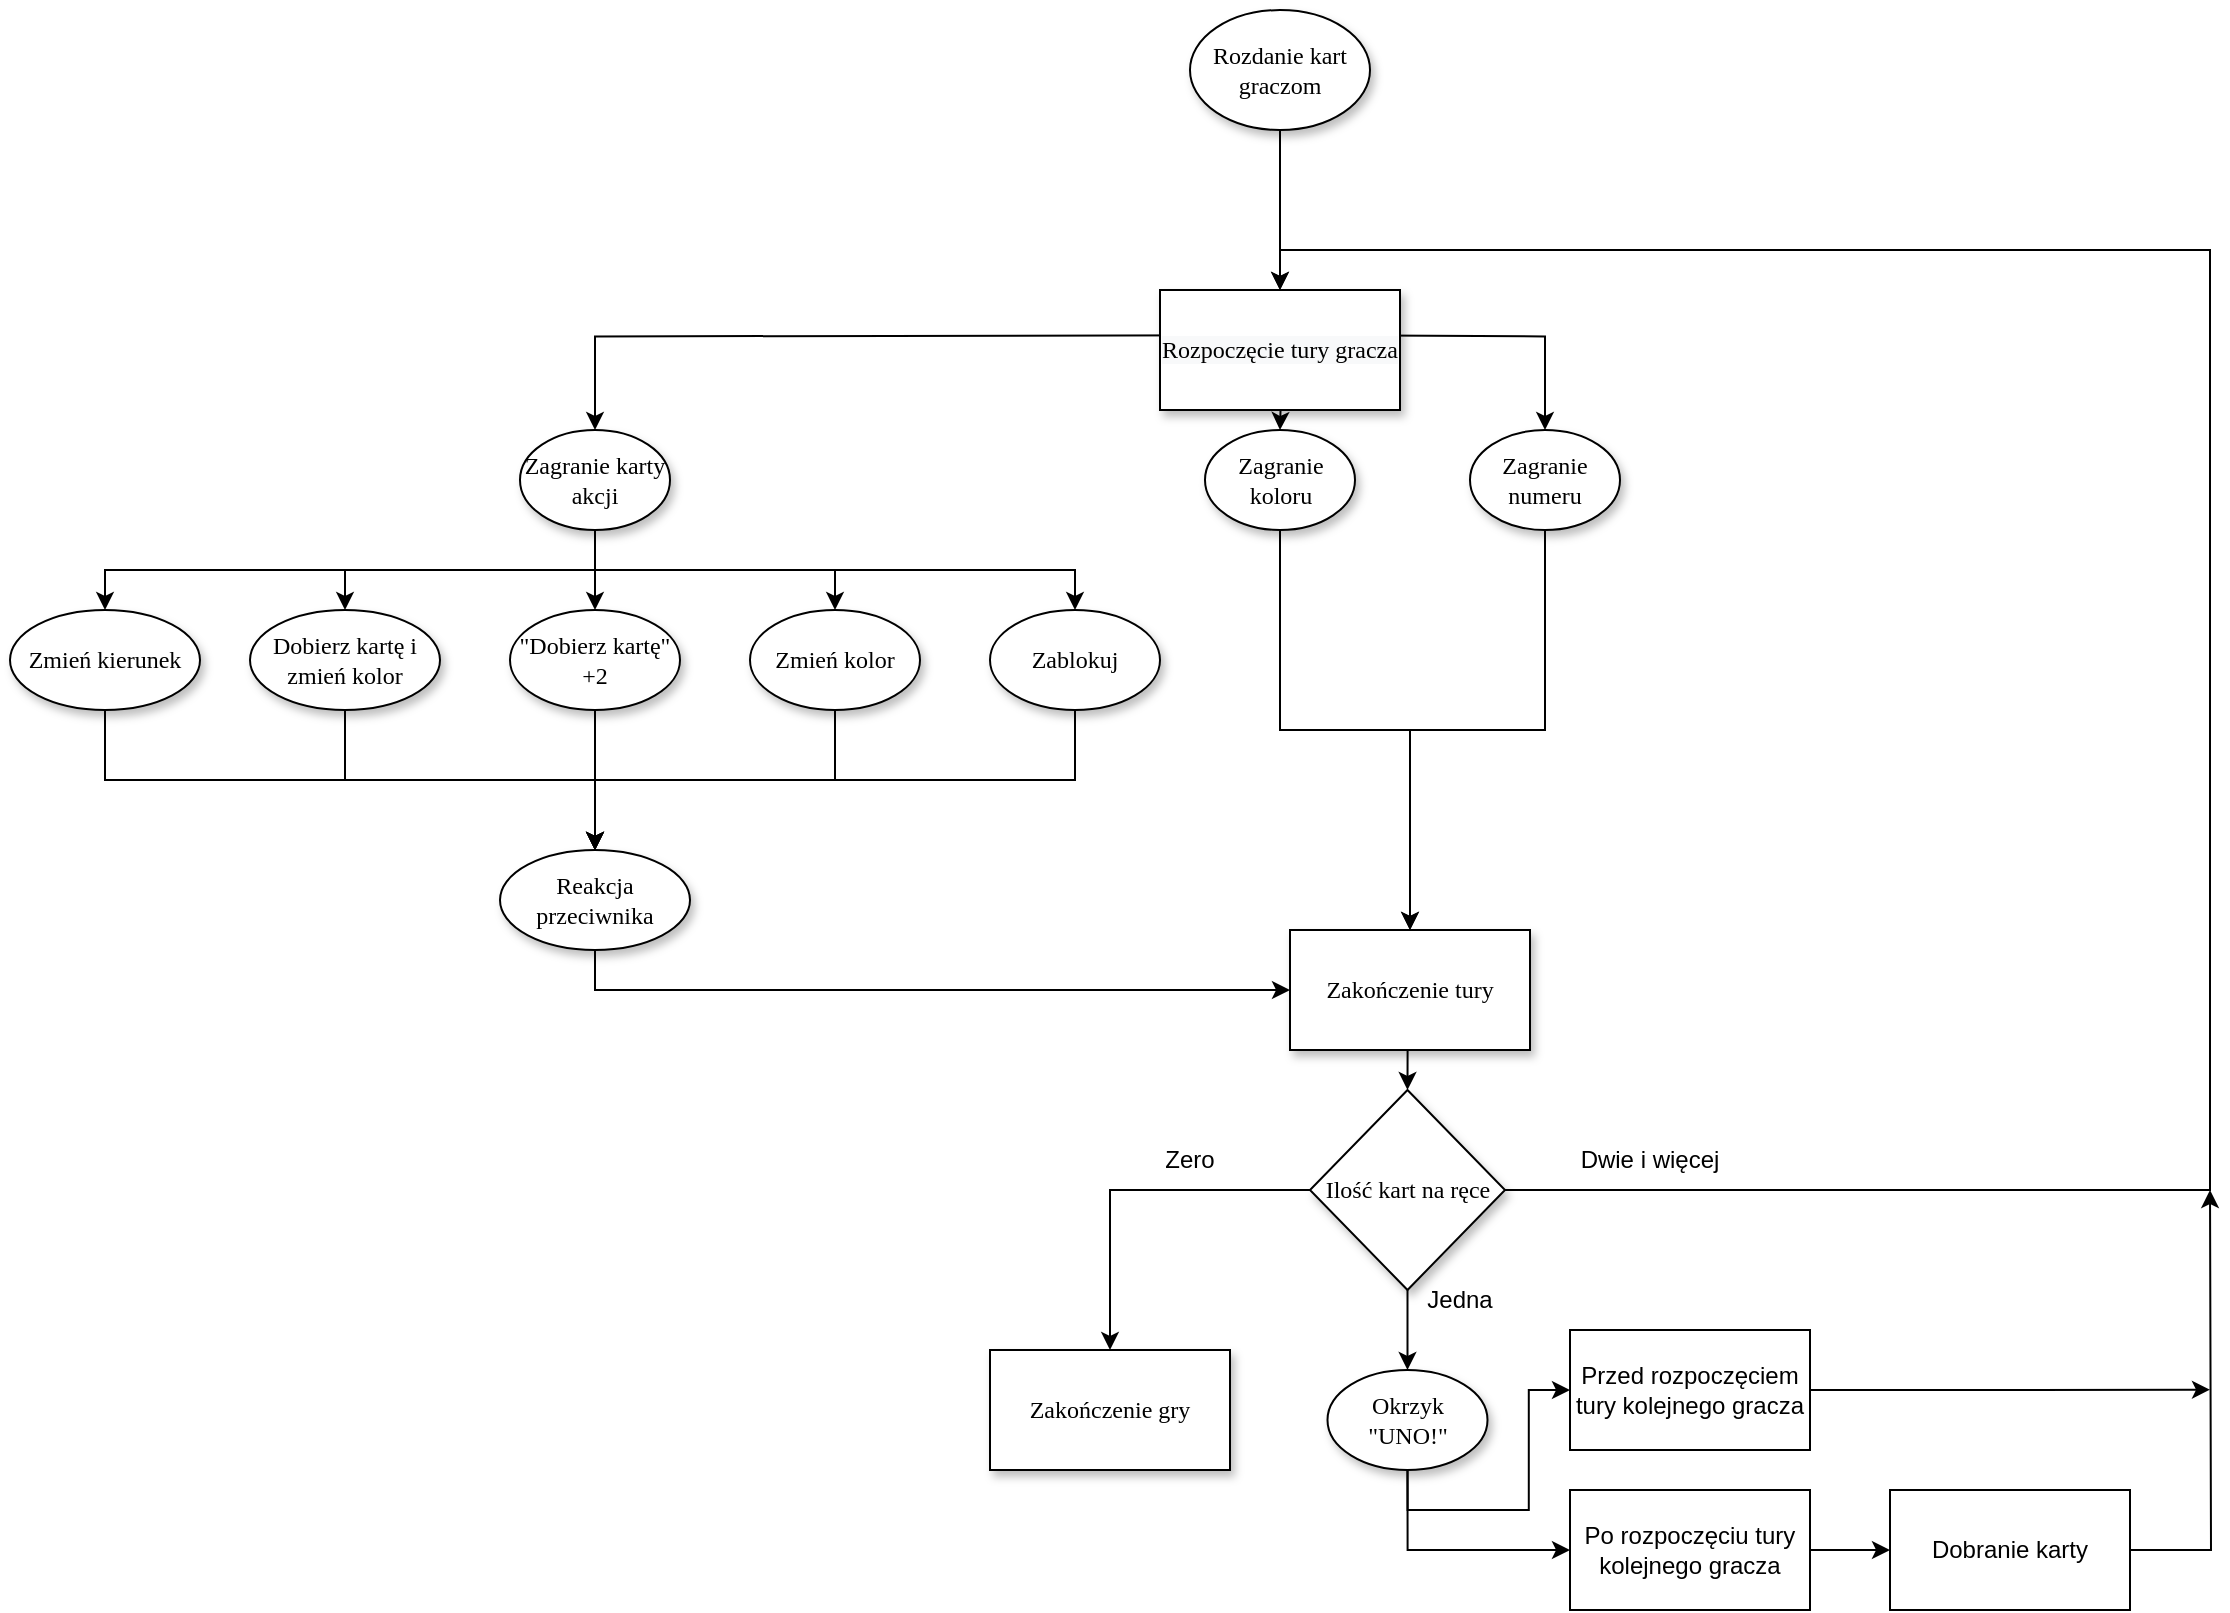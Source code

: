 <mxfile version="15.4.0" type="github">
  <diagram name="Page-1" id="42789a77-a242-8287-6e28-9cd8cfd52e62">
    <mxGraphModel dx="2522" dy="762" grid="1" gridSize="10" guides="1" tooltips="1" connect="1" arrows="1" fold="1" page="1" pageScale="1" pageWidth="1100" pageHeight="850" background="none" math="0" shadow="0">
      <root>
        <mxCell id="0" />
        <mxCell id="1" parent="0" />
        <mxCell id="2AZEdpOed7lD3HeZsmXa-54" style="edgeStyle=orthogonalEdgeStyle;rounded=0;orthogonalLoop=1;jettySize=auto;html=1;exitX=0.5;exitY=1;exitDx=0;exitDy=0;entryX=0.5;entryY=0;entryDx=0;entryDy=0;" edge="1" parent="1" source="1ea317790d2ca983-1" target="2AZEdpOed7lD3HeZsmXa-53">
          <mxGeometry relative="1" as="geometry" />
        </mxCell>
        <mxCell id="1ea317790d2ca983-1" value="Rozdanie kart graczom" style="ellipse;whiteSpace=wrap;html=1;rounded=0;shadow=1;comic=0;labelBackgroundColor=none;strokeWidth=1;fontFamily=Verdana;fontSize=12;align=center;" parent="1" vertex="1">
          <mxGeometry x="450" y="20" width="90" height="60" as="geometry" />
        </mxCell>
        <mxCell id="2AZEdpOed7lD3HeZsmXa-4" style="edgeStyle=orthogonalEdgeStyle;rounded=0;orthogonalLoop=1;jettySize=auto;html=1;exitX=0;exitY=1;exitDx=0;exitDy=0;entryX=0.5;entryY=0;entryDx=0;entryDy=0;" edge="1" parent="1" target="1ea317790d2ca983-9">
          <mxGeometry relative="1" as="geometry">
            <mxPoint x="468.483" y="182.678" as="sourcePoint" />
          </mxGeometry>
        </mxCell>
        <mxCell id="2AZEdpOed7lD3HeZsmXa-5" style="edgeStyle=orthogonalEdgeStyle;rounded=0;orthogonalLoop=1;jettySize=auto;html=1;exitX=0.5;exitY=1;exitDx=0;exitDy=0;entryX=0.5;entryY=0;entryDx=0;entryDy=0;" edge="1" parent="1" target="2AZEdpOed7lD3HeZsmXa-2">
          <mxGeometry relative="1" as="geometry">
            <mxPoint x="495" y="190.0" as="sourcePoint" />
          </mxGeometry>
        </mxCell>
        <mxCell id="2AZEdpOed7lD3HeZsmXa-6" style="edgeStyle=orthogonalEdgeStyle;rounded=0;orthogonalLoop=1;jettySize=auto;html=1;exitX=1;exitY=1;exitDx=0;exitDy=0;" edge="1" parent="1" target="2AZEdpOed7lD3HeZsmXa-3">
          <mxGeometry relative="1" as="geometry">
            <mxPoint x="521.517" y="182.678" as="sourcePoint" />
          </mxGeometry>
        </mxCell>
        <mxCell id="2AZEdpOed7lD3HeZsmXa-15" style="edgeStyle=orthogonalEdgeStyle;rounded=0;orthogonalLoop=1;jettySize=auto;html=1;exitX=0.5;exitY=1;exitDx=0;exitDy=0;entryX=0.5;entryY=0;entryDx=0;entryDy=0;" edge="1" parent="1" source="1ea317790d2ca983-9" target="2AZEdpOed7lD3HeZsmXa-14">
          <mxGeometry relative="1" as="geometry" />
        </mxCell>
        <mxCell id="2AZEdpOed7lD3HeZsmXa-16" style="edgeStyle=orthogonalEdgeStyle;rounded=0;orthogonalLoop=1;jettySize=auto;html=1;exitX=0.5;exitY=1;exitDx=0;exitDy=0;entryX=0.5;entryY=0;entryDx=0;entryDy=0;" edge="1" parent="1" source="1ea317790d2ca983-9" target="2AZEdpOed7lD3HeZsmXa-12">
          <mxGeometry relative="1" as="geometry" />
        </mxCell>
        <mxCell id="2AZEdpOed7lD3HeZsmXa-17" style="edgeStyle=orthogonalEdgeStyle;rounded=0;orthogonalLoop=1;jettySize=auto;html=1;exitX=0.5;exitY=1;exitDx=0;exitDy=0;" edge="1" parent="1" source="1ea317790d2ca983-9" target="2AZEdpOed7lD3HeZsmXa-13">
          <mxGeometry relative="1" as="geometry" />
        </mxCell>
        <mxCell id="2AZEdpOed7lD3HeZsmXa-21" style="edgeStyle=orthogonalEdgeStyle;rounded=0;orthogonalLoop=1;jettySize=auto;html=1;exitX=0.5;exitY=1;exitDx=0;exitDy=0;entryX=0.5;entryY=0;entryDx=0;entryDy=0;" edge="1" parent="1" source="1ea317790d2ca983-9" target="2AZEdpOed7lD3HeZsmXa-18">
          <mxGeometry relative="1" as="geometry">
            <mxPoint x="-202.5" y="320" as="targetPoint" />
          </mxGeometry>
        </mxCell>
        <mxCell id="2AZEdpOed7lD3HeZsmXa-22" style="edgeStyle=orthogonalEdgeStyle;rounded=0;orthogonalLoop=1;jettySize=auto;html=1;exitX=0.5;exitY=1;exitDx=0;exitDy=0;entryX=0.5;entryY=0;entryDx=0;entryDy=0;" edge="1" parent="1" source="1ea317790d2ca983-9" target="2AZEdpOed7lD3HeZsmXa-19">
          <mxGeometry relative="1" as="geometry" />
        </mxCell>
        <mxCell id="1ea317790d2ca983-9" value="Zagranie karty akcji" style="ellipse;whiteSpace=wrap;html=1;rounded=0;shadow=1;comic=0;labelBackgroundColor=none;strokeWidth=1;fontFamily=Verdana;fontSize=12;align=center;" parent="1" vertex="1">
          <mxGeometry x="115" y="230" width="75" height="50" as="geometry" />
        </mxCell>
        <mxCell id="2AZEdpOed7lD3HeZsmXa-9" style="edgeStyle=orthogonalEdgeStyle;rounded=0;orthogonalLoop=1;jettySize=auto;html=1;exitX=0.5;exitY=1;exitDx=0;exitDy=0;" edge="1" parent="1" source="2AZEdpOed7lD3HeZsmXa-2" target="2AZEdpOed7lD3HeZsmXa-57">
          <mxGeometry relative="1" as="geometry">
            <mxPoint x="460" y="490" as="targetPoint" />
          </mxGeometry>
        </mxCell>
        <mxCell id="2AZEdpOed7lD3HeZsmXa-2" value="Zagranie koloru" style="ellipse;whiteSpace=wrap;html=1;rounded=0;shadow=1;comic=0;labelBackgroundColor=none;strokeWidth=1;fontFamily=Verdana;fontSize=12;align=center;" vertex="1" parent="1">
          <mxGeometry x="457.5" y="230" width="75" height="50" as="geometry" />
        </mxCell>
        <mxCell id="2AZEdpOed7lD3HeZsmXa-10" style="edgeStyle=orthogonalEdgeStyle;rounded=0;orthogonalLoop=1;jettySize=auto;html=1;exitX=0.5;exitY=1;exitDx=0;exitDy=0;entryX=0.5;entryY=0;entryDx=0;entryDy=0;" edge="1" parent="1" source="2AZEdpOed7lD3HeZsmXa-3" target="2AZEdpOed7lD3HeZsmXa-57">
          <mxGeometry relative="1" as="geometry">
            <mxPoint x="560" y="490.0" as="targetPoint" />
          </mxGeometry>
        </mxCell>
        <mxCell id="2AZEdpOed7lD3HeZsmXa-3" value="Zagranie numeru" style="ellipse;whiteSpace=wrap;html=1;rounded=0;shadow=1;comic=0;labelBackgroundColor=none;strokeWidth=1;fontFamily=Verdana;fontSize=12;align=center;" vertex="1" parent="1">
          <mxGeometry x="590" y="230" width="75" height="50" as="geometry" />
        </mxCell>
        <mxCell id="2AZEdpOed7lD3HeZsmXa-33" style="edgeStyle=orthogonalEdgeStyle;rounded=0;orthogonalLoop=1;jettySize=auto;html=1;exitX=0.5;exitY=1;exitDx=0;exitDy=0;entryX=0.5;entryY=0;entryDx=0;entryDy=0;" edge="1" parent="1" source="2AZEdpOed7lD3HeZsmXa-12" target="2AZEdpOed7lD3HeZsmXa-29">
          <mxGeometry relative="1" as="geometry" />
        </mxCell>
        <mxCell id="2AZEdpOed7lD3HeZsmXa-12" value="Zmień kolor" style="ellipse;whiteSpace=wrap;html=1;rounded=0;shadow=1;comic=0;labelBackgroundColor=none;strokeWidth=1;fontFamily=Verdana;fontSize=12;align=center;" vertex="1" parent="1">
          <mxGeometry x="230" y="320" width="85" height="50" as="geometry" />
        </mxCell>
        <mxCell id="2AZEdpOed7lD3HeZsmXa-34" style="edgeStyle=orthogonalEdgeStyle;rounded=0;orthogonalLoop=1;jettySize=auto;html=1;exitX=0.5;exitY=1;exitDx=0;exitDy=0;" edge="1" parent="1" source="2AZEdpOed7lD3HeZsmXa-13" target="2AZEdpOed7lD3HeZsmXa-29">
          <mxGeometry relative="1" as="geometry">
            <mxPoint x="160" y="430" as="targetPoint" />
          </mxGeometry>
        </mxCell>
        <mxCell id="2AZEdpOed7lD3HeZsmXa-13" value="Zablokuj" style="ellipse;whiteSpace=wrap;html=1;rounded=0;shadow=1;comic=0;labelBackgroundColor=none;strokeWidth=1;fontFamily=Verdana;fontSize=12;align=center;" vertex="1" parent="1">
          <mxGeometry x="350" y="320" width="85" height="50" as="geometry" />
        </mxCell>
        <mxCell id="2AZEdpOed7lD3HeZsmXa-32" style="edgeStyle=orthogonalEdgeStyle;rounded=0;orthogonalLoop=1;jettySize=auto;html=1;exitX=0.5;exitY=1;exitDx=0;exitDy=0;entryX=0.5;entryY=0;entryDx=0;entryDy=0;" edge="1" parent="1" source="2AZEdpOed7lD3HeZsmXa-14" target="2AZEdpOed7lD3HeZsmXa-29">
          <mxGeometry relative="1" as="geometry" />
        </mxCell>
        <mxCell id="2AZEdpOed7lD3HeZsmXa-14" value="&quot;Dobierz kartę&quot; +2" style="ellipse;whiteSpace=wrap;html=1;rounded=0;shadow=1;comic=0;labelBackgroundColor=none;strokeWidth=1;fontFamily=Verdana;fontSize=12;align=center;" vertex="1" parent="1">
          <mxGeometry x="110" y="320" width="85" height="50" as="geometry" />
        </mxCell>
        <mxCell id="2AZEdpOed7lD3HeZsmXa-30" style="edgeStyle=orthogonalEdgeStyle;rounded=0;orthogonalLoop=1;jettySize=auto;html=1;exitX=0.5;exitY=1;exitDx=0;exitDy=0;" edge="1" parent="1" source="2AZEdpOed7lD3HeZsmXa-18" target="2AZEdpOed7lD3HeZsmXa-29">
          <mxGeometry relative="1" as="geometry" />
        </mxCell>
        <mxCell id="2AZEdpOed7lD3HeZsmXa-18" value="Zmień kierunek" style="ellipse;whiteSpace=wrap;html=1;rounded=0;shadow=1;comic=0;labelBackgroundColor=none;strokeWidth=1;fontFamily=Verdana;fontSize=12;align=center;" vertex="1" parent="1">
          <mxGeometry x="-140" y="320" width="95" height="50" as="geometry" />
        </mxCell>
        <mxCell id="2AZEdpOed7lD3HeZsmXa-31" style="edgeStyle=orthogonalEdgeStyle;rounded=0;orthogonalLoop=1;jettySize=auto;html=1;exitX=0.5;exitY=1;exitDx=0;exitDy=0;entryX=0.5;entryY=0;entryDx=0;entryDy=0;" edge="1" parent="1" source="2AZEdpOed7lD3HeZsmXa-19" target="2AZEdpOed7lD3HeZsmXa-29">
          <mxGeometry relative="1" as="geometry" />
        </mxCell>
        <mxCell id="2AZEdpOed7lD3HeZsmXa-19" value="Dobierz kartę i zmień kolor" style="ellipse;whiteSpace=wrap;html=1;rounded=0;shadow=1;comic=0;labelBackgroundColor=none;strokeWidth=1;fontFamily=Verdana;fontSize=12;align=center;" vertex="1" parent="1">
          <mxGeometry x="-20" y="320" width="95" height="50" as="geometry" />
        </mxCell>
        <mxCell id="2AZEdpOed7lD3HeZsmXa-62" style="edgeStyle=orthogonalEdgeStyle;rounded=0;orthogonalLoop=1;jettySize=auto;html=1;exitX=0.5;exitY=1;exitDx=0;exitDy=0;entryX=0;entryY=0.5;entryDx=0;entryDy=0;" edge="1" parent="1" source="2AZEdpOed7lD3HeZsmXa-29" target="2AZEdpOed7lD3HeZsmXa-57">
          <mxGeometry relative="1" as="geometry" />
        </mxCell>
        <mxCell id="2AZEdpOed7lD3HeZsmXa-29" value="Reakcja przeciwnika" style="ellipse;whiteSpace=wrap;html=1;rounded=0;shadow=1;comic=0;labelBackgroundColor=none;strokeWidth=1;fontFamily=Verdana;fontSize=12;align=center;" vertex="1" parent="1">
          <mxGeometry x="105" y="440" width="95" height="50" as="geometry" />
        </mxCell>
        <mxCell id="2AZEdpOed7lD3HeZsmXa-45" style="edgeStyle=orthogonalEdgeStyle;rounded=0;orthogonalLoop=1;jettySize=auto;html=1;exitX=0.5;exitY=1;exitDx=0;exitDy=0;entryX=0.5;entryY=0;entryDx=0;entryDy=0;" edge="1" parent="1" source="2AZEdpOed7lD3HeZsmXa-39" target="2AZEdpOed7lD3HeZsmXa-44">
          <mxGeometry relative="1" as="geometry" />
        </mxCell>
        <mxCell id="2AZEdpOed7lD3HeZsmXa-56" style="edgeStyle=orthogonalEdgeStyle;rounded=0;orthogonalLoop=1;jettySize=auto;html=1;exitX=1;exitY=0.5;exitDx=0;exitDy=0;entryX=0.5;entryY=0;entryDx=0;entryDy=0;" edge="1" parent="1" source="2AZEdpOed7lD3HeZsmXa-39" target="2AZEdpOed7lD3HeZsmXa-53">
          <mxGeometry relative="1" as="geometry">
            <mxPoint x="760" y="521.379" as="targetPoint" />
            <Array as="points">
              <mxPoint x="960" y="610" />
              <mxPoint x="960" y="140" />
              <mxPoint x="495" y="140" />
            </Array>
          </mxGeometry>
        </mxCell>
        <mxCell id="2AZEdpOed7lD3HeZsmXa-66" style="edgeStyle=orthogonalEdgeStyle;rounded=0;orthogonalLoop=1;jettySize=auto;html=1;exitX=0;exitY=0.5;exitDx=0;exitDy=0;entryX=0.5;entryY=0;entryDx=0;entryDy=0;" edge="1" parent="1" source="2AZEdpOed7lD3HeZsmXa-39" target="2AZEdpOed7lD3HeZsmXa-69">
          <mxGeometry relative="1" as="geometry">
            <mxPoint x="400" y="675" as="targetPoint" />
          </mxGeometry>
        </mxCell>
        <mxCell id="2AZEdpOed7lD3HeZsmXa-39" value="Ilość kart na ręce" style="rhombus;whiteSpace=wrap;html=1;rounded=0;shadow=1;fontFamily=Verdana;strokeWidth=1;comic=0;" vertex="1" parent="1">
          <mxGeometry x="510" y="560" width="97.5" height="100" as="geometry" />
        </mxCell>
        <mxCell id="2AZEdpOed7lD3HeZsmXa-43" value="Dwie i więcej" style="text;html=1;strokeColor=none;fillColor=none;align=center;verticalAlign=middle;whiteSpace=wrap;rounded=0;" vertex="1" parent="1">
          <mxGeometry x="640" y="580" width="80" height="30" as="geometry" />
        </mxCell>
        <mxCell id="2AZEdpOed7lD3HeZsmXa-72" style="edgeStyle=orthogonalEdgeStyle;rounded=0;orthogonalLoop=1;jettySize=auto;html=1;exitX=0.5;exitY=1;exitDx=0;exitDy=0;entryX=0;entryY=0.5;entryDx=0;entryDy=0;" edge="1" parent="1" source="2AZEdpOed7lD3HeZsmXa-44" target="2AZEdpOed7lD3HeZsmXa-70">
          <mxGeometry relative="1" as="geometry" />
        </mxCell>
        <mxCell id="2AZEdpOed7lD3HeZsmXa-73" style="edgeStyle=orthogonalEdgeStyle;rounded=0;orthogonalLoop=1;jettySize=auto;html=1;exitX=0.5;exitY=1;exitDx=0;exitDy=0;entryX=0;entryY=0.5;entryDx=0;entryDy=0;" edge="1" parent="1" source="2AZEdpOed7lD3HeZsmXa-44" target="2AZEdpOed7lD3HeZsmXa-71">
          <mxGeometry relative="1" as="geometry" />
        </mxCell>
        <mxCell id="2AZEdpOed7lD3HeZsmXa-44" value="Okrzyk &quot;UNO!&quot;" style="ellipse;whiteSpace=wrap;html=1;rounded=0;shadow=1;comic=0;labelBackgroundColor=none;strokeWidth=1;fontFamily=Verdana;fontSize=12;align=center;" vertex="1" parent="1">
          <mxGeometry x="518.75" y="700" width="80" height="50" as="geometry" />
        </mxCell>
        <mxCell id="2AZEdpOed7lD3HeZsmXa-46" value="Jedna" style="text;html=1;strokeColor=none;fillColor=none;align=center;verticalAlign=middle;whiteSpace=wrap;rounded=0;" vertex="1" parent="1">
          <mxGeometry x="555" y="650" width="60" height="30" as="geometry" />
        </mxCell>
        <mxCell id="2AZEdpOed7lD3HeZsmXa-53" value="&#xa;&#xa;&lt;span style=&quot;color: rgb(0, 0, 0); font-family: verdana; font-size: 12px; font-style: normal; font-weight: 400; letter-spacing: normal; text-align: center; text-indent: 0px; text-transform: none; word-spacing: 0px; background-color: rgb(248, 249, 250); display: inline; float: none;&quot;&gt;Rozpoczęcie tury gracza&lt;/span&gt;&#xa;&#xa;" style="rounded=0;whiteSpace=wrap;html=1;shadow=1;fontFamily=Verdana;strokeWidth=1;comic=0;" vertex="1" parent="1">
          <mxGeometry x="435" y="160" width="120" height="60" as="geometry" />
        </mxCell>
        <mxCell id="2AZEdpOed7lD3HeZsmXa-60" style="edgeStyle=orthogonalEdgeStyle;rounded=0;orthogonalLoop=1;jettySize=auto;html=1;exitX=0.5;exitY=1;exitDx=0;exitDy=0;entryX=0.5;entryY=0;entryDx=0;entryDy=0;" edge="1" parent="1" source="2AZEdpOed7lD3HeZsmXa-57" target="2AZEdpOed7lD3HeZsmXa-39">
          <mxGeometry relative="1" as="geometry" />
        </mxCell>
        <mxCell id="2AZEdpOed7lD3HeZsmXa-57" value="Zakończenie tury" style="rounded=0;whiteSpace=wrap;html=1;shadow=1;fontFamily=Verdana;strokeWidth=1;comic=0;" vertex="1" parent="1">
          <mxGeometry x="500" y="480" width="120" height="60" as="geometry" />
        </mxCell>
        <mxCell id="2AZEdpOed7lD3HeZsmXa-67" value="Zero" style="text;html=1;strokeColor=none;fillColor=none;align=center;verticalAlign=middle;whiteSpace=wrap;rounded=0;" vertex="1" parent="1">
          <mxGeometry x="420" y="580" width="60" height="30" as="geometry" />
        </mxCell>
        <mxCell id="2AZEdpOed7lD3HeZsmXa-69" value="Zakończenie gry" style="rounded=0;whiteSpace=wrap;html=1;shadow=1;fontFamily=Verdana;strokeWidth=1;comic=0;" vertex="1" parent="1">
          <mxGeometry x="350" y="690" width="120" height="60" as="geometry" />
        </mxCell>
        <mxCell id="2AZEdpOed7lD3HeZsmXa-77" style="edgeStyle=orthogonalEdgeStyle;rounded=0;orthogonalLoop=1;jettySize=auto;html=1;exitX=1;exitY=0.5;exitDx=0;exitDy=0;" edge="1" parent="1" source="2AZEdpOed7lD3HeZsmXa-70">
          <mxGeometry relative="1" as="geometry">
            <mxPoint x="960" y="709.862" as="targetPoint" />
          </mxGeometry>
        </mxCell>
        <mxCell id="2AZEdpOed7lD3HeZsmXa-70" value="Przed rozpoczęciem tury kolejnego gracza" style="rounded=0;whiteSpace=wrap;html=1;" vertex="1" parent="1">
          <mxGeometry x="640" y="680" width="120" height="60" as="geometry" />
        </mxCell>
        <mxCell id="2AZEdpOed7lD3HeZsmXa-75" style="edgeStyle=orthogonalEdgeStyle;rounded=0;orthogonalLoop=1;jettySize=auto;html=1;exitX=1;exitY=0.5;exitDx=0;exitDy=0;entryX=0;entryY=0.5;entryDx=0;entryDy=0;" edge="1" parent="1" source="2AZEdpOed7lD3HeZsmXa-71" target="2AZEdpOed7lD3HeZsmXa-74">
          <mxGeometry relative="1" as="geometry" />
        </mxCell>
        <mxCell id="2AZEdpOed7lD3HeZsmXa-71" value="Po rozpoczęciu tury kolejnego gracza" style="rounded=0;whiteSpace=wrap;html=1;" vertex="1" parent="1">
          <mxGeometry x="640" y="760" width="120" height="60" as="geometry" />
        </mxCell>
        <mxCell id="2AZEdpOed7lD3HeZsmXa-76" style="edgeStyle=orthogonalEdgeStyle;rounded=0;orthogonalLoop=1;jettySize=auto;html=1;exitX=1;exitY=0.5;exitDx=0;exitDy=0;" edge="1" parent="1" source="2AZEdpOed7lD3HeZsmXa-74">
          <mxGeometry relative="1" as="geometry">
            <mxPoint x="960" y="610" as="targetPoint" />
          </mxGeometry>
        </mxCell>
        <mxCell id="2AZEdpOed7lD3HeZsmXa-74" value="Dobranie karty" style="rounded=0;whiteSpace=wrap;html=1;" vertex="1" parent="1">
          <mxGeometry x="800" y="760" width="120" height="60" as="geometry" />
        </mxCell>
      </root>
    </mxGraphModel>
  </diagram>
</mxfile>
